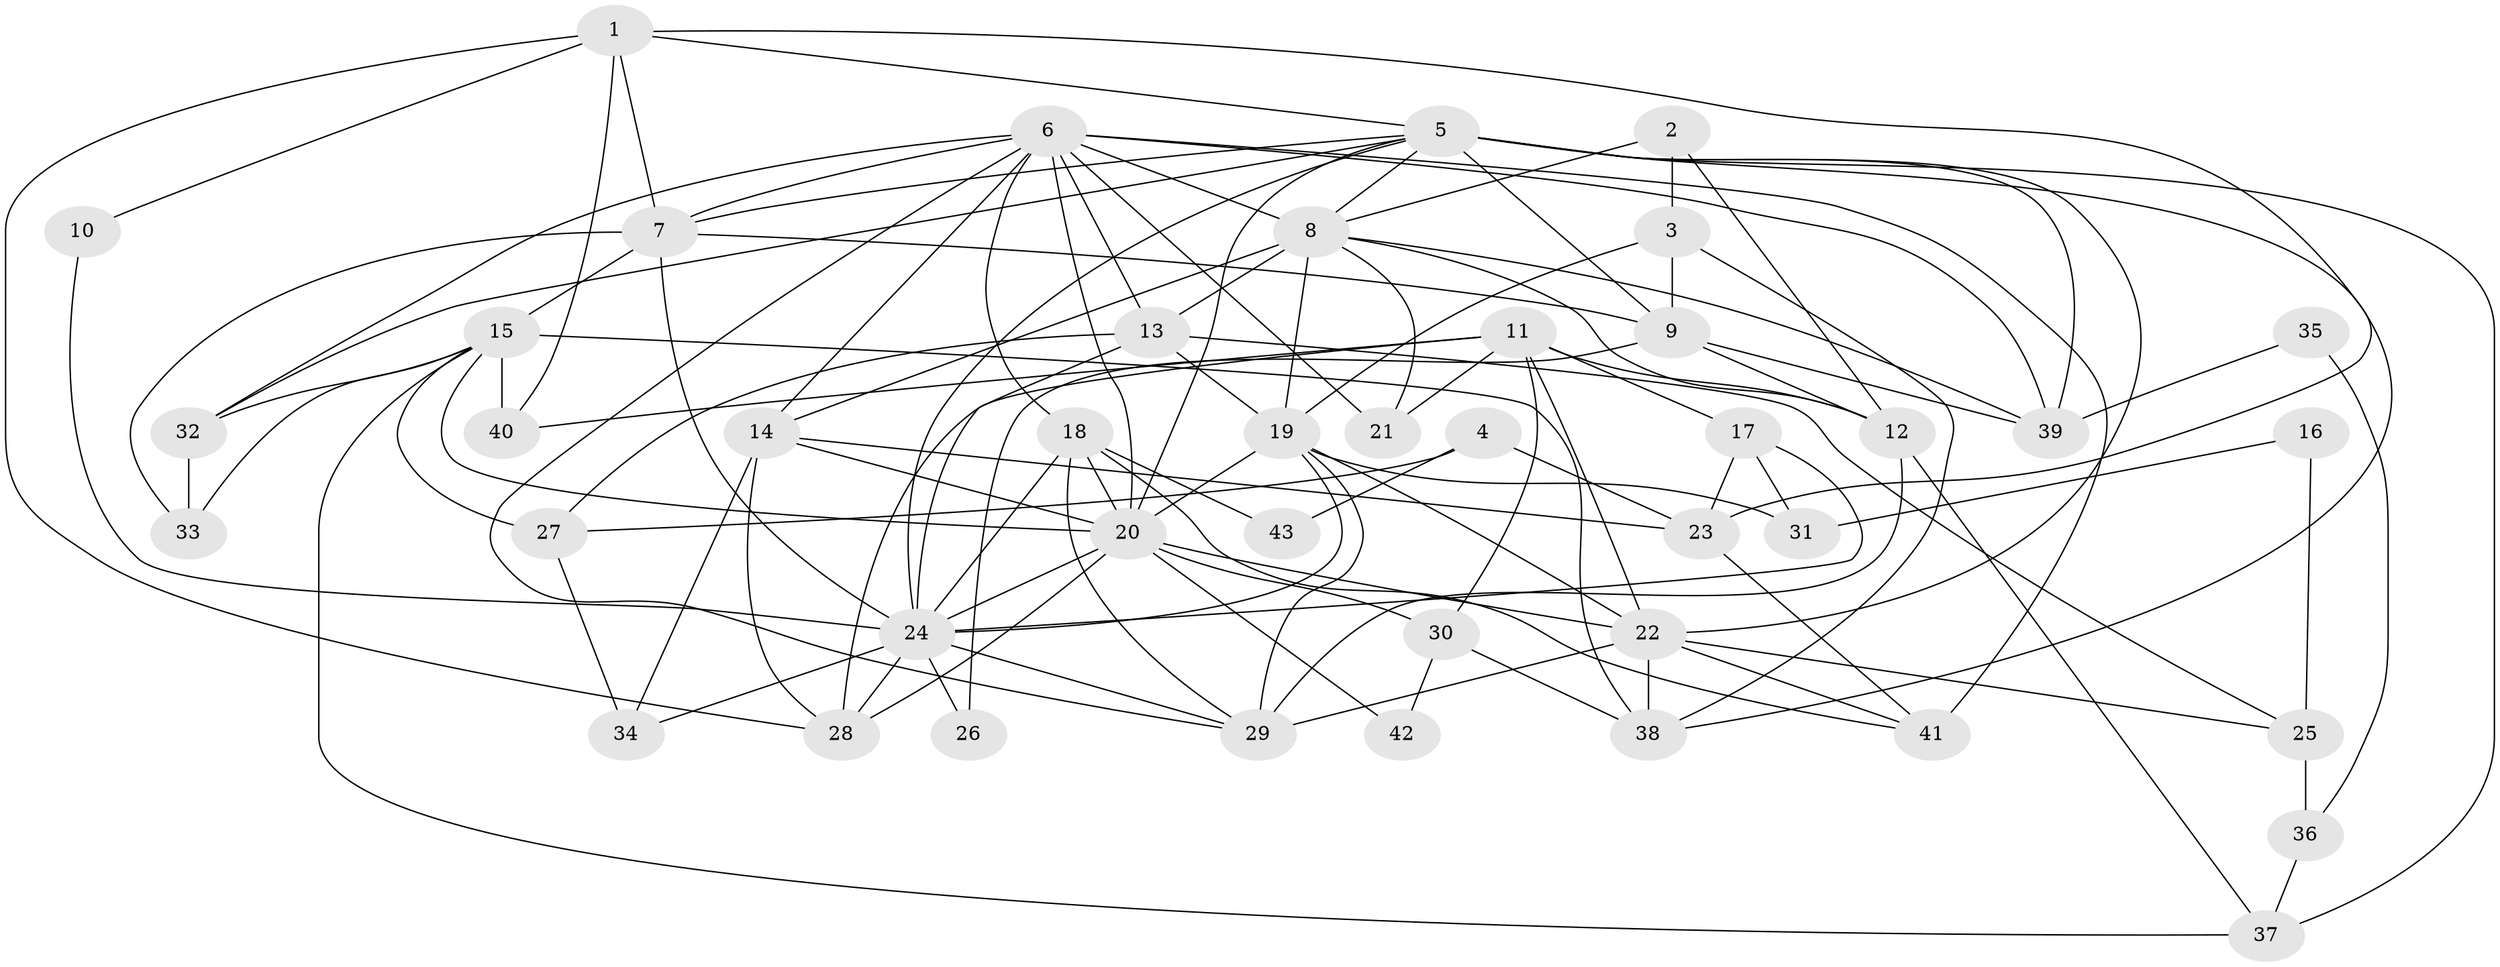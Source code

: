 // original degree distribution, {6: 0.07058823529411765, 3: 0.23529411764705882, 7: 0.047058823529411764, 5: 0.15294117647058825, 4: 0.3176470588235294, 2: 0.15294117647058825, 8: 0.011764705882352941, 9: 0.011764705882352941}
// Generated by graph-tools (version 1.1) at 2025/36/03/09/25 02:36:20]
// undirected, 43 vertices, 111 edges
graph export_dot {
graph [start="1"]
  node [color=gray90,style=filled];
  1;
  2;
  3;
  4;
  5;
  6;
  7;
  8;
  9;
  10;
  11;
  12;
  13;
  14;
  15;
  16;
  17;
  18;
  19;
  20;
  21;
  22;
  23;
  24;
  25;
  26;
  27;
  28;
  29;
  30;
  31;
  32;
  33;
  34;
  35;
  36;
  37;
  38;
  39;
  40;
  41;
  42;
  43;
  1 -- 5 [weight=1.0];
  1 -- 7 [weight=1.0];
  1 -- 10 [weight=1.0];
  1 -- 23 [weight=1.0];
  1 -- 28 [weight=1.0];
  1 -- 40 [weight=1.0];
  2 -- 3 [weight=1.0];
  2 -- 8 [weight=1.0];
  2 -- 12 [weight=1.0];
  3 -- 9 [weight=1.0];
  3 -- 19 [weight=1.0];
  3 -- 38 [weight=1.0];
  4 -- 23 [weight=1.0];
  4 -- 27 [weight=1.0];
  4 -- 43 [weight=1.0];
  5 -- 7 [weight=2.0];
  5 -- 8 [weight=1.0];
  5 -- 9 [weight=3.0];
  5 -- 20 [weight=1.0];
  5 -- 22 [weight=1.0];
  5 -- 24 [weight=1.0];
  5 -- 32 [weight=1.0];
  5 -- 37 [weight=1.0];
  5 -- 38 [weight=1.0];
  5 -- 39 [weight=1.0];
  6 -- 7 [weight=2.0];
  6 -- 8 [weight=3.0];
  6 -- 13 [weight=1.0];
  6 -- 14 [weight=1.0];
  6 -- 18 [weight=1.0];
  6 -- 20 [weight=2.0];
  6 -- 21 [weight=1.0];
  6 -- 29 [weight=1.0];
  6 -- 32 [weight=1.0];
  6 -- 39 [weight=1.0];
  6 -- 41 [weight=2.0];
  7 -- 9 [weight=1.0];
  7 -- 15 [weight=1.0];
  7 -- 24 [weight=1.0];
  7 -- 33 [weight=1.0];
  8 -- 12 [weight=1.0];
  8 -- 13 [weight=1.0];
  8 -- 14 [weight=1.0];
  8 -- 19 [weight=2.0];
  8 -- 21 [weight=2.0];
  8 -- 39 [weight=1.0];
  9 -- 12 [weight=1.0];
  9 -- 26 [weight=1.0];
  9 -- 39 [weight=1.0];
  10 -- 24 [weight=1.0];
  11 -- 12 [weight=1.0];
  11 -- 17 [weight=1.0];
  11 -- 21 [weight=1.0];
  11 -- 22 [weight=1.0];
  11 -- 28 [weight=1.0];
  11 -- 30 [weight=1.0];
  11 -- 40 [weight=1.0];
  12 -- 29 [weight=1.0];
  12 -- 37 [weight=1.0];
  13 -- 19 [weight=1.0];
  13 -- 24 [weight=1.0];
  13 -- 25 [weight=1.0];
  13 -- 27 [weight=1.0];
  14 -- 20 [weight=2.0];
  14 -- 23 [weight=1.0];
  14 -- 28 [weight=1.0];
  14 -- 34 [weight=2.0];
  15 -- 20 [weight=1.0];
  15 -- 27 [weight=1.0];
  15 -- 32 [weight=1.0];
  15 -- 33 [weight=1.0];
  15 -- 37 [weight=1.0];
  15 -- 38 [weight=1.0];
  15 -- 40 [weight=1.0];
  16 -- 25 [weight=1.0];
  16 -- 31 [weight=1.0];
  17 -- 23 [weight=1.0];
  17 -- 24 [weight=1.0];
  17 -- 31 [weight=1.0];
  18 -- 20 [weight=1.0];
  18 -- 24 [weight=1.0];
  18 -- 29 [weight=1.0];
  18 -- 41 [weight=1.0];
  18 -- 43 [weight=1.0];
  19 -- 20 [weight=1.0];
  19 -- 22 [weight=1.0];
  19 -- 24 [weight=1.0];
  19 -- 29 [weight=1.0];
  19 -- 31 [weight=1.0];
  20 -- 22 [weight=1.0];
  20 -- 24 [weight=1.0];
  20 -- 28 [weight=2.0];
  20 -- 30 [weight=2.0];
  20 -- 42 [weight=1.0];
  22 -- 25 [weight=1.0];
  22 -- 29 [weight=2.0];
  22 -- 38 [weight=1.0];
  22 -- 41 [weight=1.0];
  23 -- 41 [weight=1.0];
  24 -- 26 [weight=1.0];
  24 -- 28 [weight=1.0];
  24 -- 29 [weight=1.0];
  24 -- 34 [weight=1.0];
  25 -- 36 [weight=1.0];
  27 -- 34 [weight=1.0];
  30 -- 38 [weight=1.0];
  30 -- 42 [weight=1.0];
  32 -- 33 [weight=1.0];
  35 -- 36 [weight=1.0];
  35 -- 39 [weight=1.0];
  36 -- 37 [weight=1.0];
}
